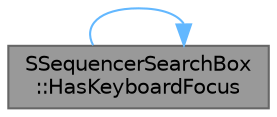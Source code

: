 digraph "SSequencerSearchBox::HasKeyboardFocus"
{
 // INTERACTIVE_SVG=YES
 // LATEX_PDF_SIZE
  bgcolor="transparent";
  edge [fontname=Helvetica,fontsize=10,labelfontname=Helvetica,labelfontsize=10];
  node [fontname=Helvetica,fontsize=10,shape=box,height=0.2,width=0.4];
  rankdir="LR";
  Node1 [id="Node000001",label="SSequencerSearchBox\l::HasKeyboardFocus",height=0.2,width=0.4,color="gray40", fillcolor="grey60", style="filled", fontcolor="black",tooltip="Checks to see if this widget currently has the keyboard focus."];
  Node1 -> Node1 [id="edge1_Node000001_Node000001",color="steelblue1",style="solid",tooltip=" "];
}
